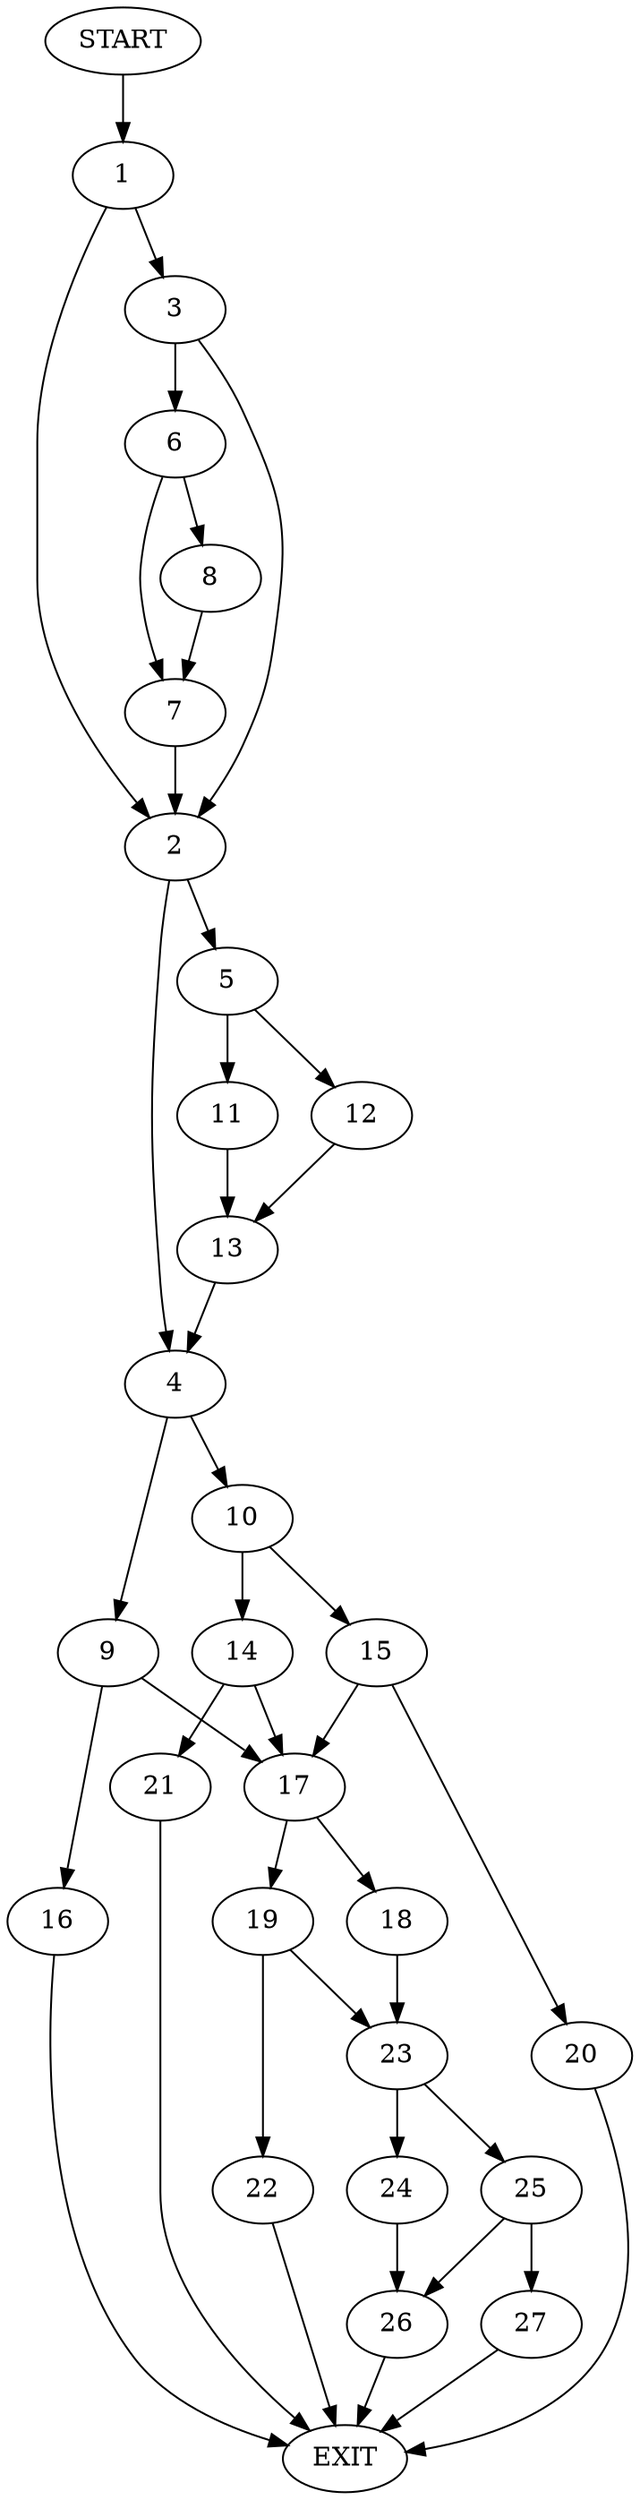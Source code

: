digraph {
0 [label="START"]
28 [label="EXIT"]
0 -> 1
1 -> 2
1 -> 3
2 -> 4
2 -> 5
3 -> 2
3 -> 6
6 -> 7
6 -> 8
7 -> 2
8 -> 7
4 -> 9
4 -> 10
5 -> 11
5 -> 12
12 -> 13
11 -> 13
13 -> 4
10 -> 14
10 -> 15
9 -> 16
9 -> 17
17 -> 18
17 -> 19
16 -> 28
15 -> 20
15 -> 17
14 -> 21
14 -> 17
20 -> 28
21 -> 28
19 -> 22
19 -> 23
18 -> 23
23 -> 24
23 -> 25
22 -> 28
25 -> 26
25 -> 27
24 -> 26
26 -> 28
27 -> 28
}
